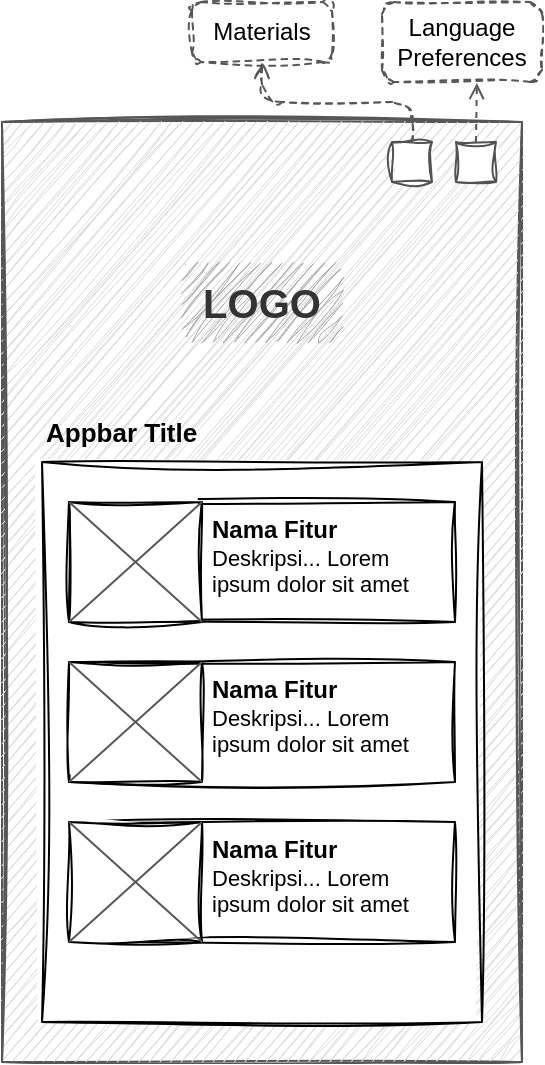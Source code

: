 <mxfile version="21.2.1" type="github">
  <diagram name="Page-1" id="MT5pICNGI8JqKuh5M4HQ">
    <mxGraphModel dx="836" dy="502" grid="1" gridSize="10" guides="1" tooltips="1" connect="1" arrows="1" fold="1" page="1" pageScale="1" pageWidth="850" pageHeight="1100" math="0" shadow="0">
      <root>
        <mxCell id="0" />
        <mxCell id="1" parent="0" />
        <mxCell id="93rI9x8tueS_s7rT0FQD-10" value="" style="group" vertex="1" connectable="0" parent="1">
          <mxGeometry x="210" y="110" width="260" height="470" as="geometry" />
        </mxCell>
        <mxCell id="93rI9x8tueS_s7rT0FQD-11" value="" style="group" vertex="1" connectable="0" parent="93rI9x8tueS_s7rT0FQD-10">
          <mxGeometry width="260" height="470" as="geometry" />
        </mxCell>
        <mxCell id="93rI9x8tueS_s7rT0FQD-2" value="" style="rounded=0;whiteSpace=wrap;html=1;sketch=1;curveFitting=1;jiggle=2;fillColor=default;strokeColor=#575757;" vertex="1" parent="93rI9x8tueS_s7rT0FQD-11">
          <mxGeometry width="260" height="470" as="geometry" />
        </mxCell>
        <mxCell id="93rI9x8tueS_s7rT0FQD-3" value="" style="rounded=0;whiteSpace=wrap;html=1;fillColor=#D9D9D9;strokeColor=#575757;sketch=1;curveFitting=1;jiggle=2;" vertex="1" parent="93rI9x8tueS_s7rT0FQD-11">
          <mxGeometry width="260" height="470" as="geometry" />
        </mxCell>
        <mxCell id="93rI9x8tueS_s7rT0FQD-7" value="LOGO" style="text;strokeColor=none;align=center;fillColor=#A8A8A8;html=1;verticalAlign=middle;whiteSpace=wrap;rounded=1;fontFamily=Helvetica;fontSize=20;fontStyle=1;spacingTop=0;spacingLeft=0;fontColor=#333333;sketch=1;curveFitting=1;jiggle=2;" vertex="1" parent="93rI9x8tueS_s7rT0FQD-11">
          <mxGeometry x="90" y="70" width="80" height="40" as="geometry" />
        </mxCell>
        <mxCell id="93rI9x8tueS_s7rT0FQD-17" value="Appbar Title" style="text;strokeColor=none;align=left;fillColor=none;html=1;verticalAlign=middle;whiteSpace=wrap;rounded=0;fontStyle=1;fontSize=13;shadow=0;" vertex="1" parent="93rI9x8tueS_s7rT0FQD-11">
          <mxGeometry x="20" y="140" width="110" height="30" as="geometry" />
        </mxCell>
        <mxCell id="93rI9x8tueS_s7rT0FQD-21" value="" style="group;sketch=1;curveFitting=1;jiggle=2;" vertex="1" connectable="0" parent="93rI9x8tueS_s7rT0FQD-11">
          <mxGeometry x="195" y="10" width="52" height="20" as="geometry" />
        </mxCell>
        <mxCell id="93rI9x8tueS_s7rT0FQD-18" value="" style="whiteSpace=wrap;html=1;aspect=fixed;sketch=1;curveFitting=1;jiggle=2;strokeColor=#525252;" vertex="1" parent="93rI9x8tueS_s7rT0FQD-21">
          <mxGeometry x="32" width="20" height="20" as="geometry" />
        </mxCell>
        <mxCell id="93rI9x8tueS_s7rT0FQD-20" value="" style="whiteSpace=wrap;html=1;aspect=fixed;sketch=1;curveFitting=1;jiggle=2;strokeColor=#525252;" vertex="1" parent="93rI9x8tueS_s7rT0FQD-21">
          <mxGeometry width="20" height="20" as="geometry" />
        </mxCell>
        <mxCell id="93rI9x8tueS_s7rT0FQD-27" value="" style="rounded=0;whiteSpace=wrap;html=1;sketch=1;curveFitting=1;jiggle=2;" vertex="1" parent="93rI9x8tueS_s7rT0FQD-11">
          <mxGeometry x="20" y="170" width="220" height="280" as="geometry" />
        </mxCell>
        <mxCell id="93rI9x8tueS_s7rT0FQD-51" value="" style="group" vertex="1" connectable="0" parent="93rI9x8tueS_s7rT0FQD-11">
          <mxGeometry x="33.5" y="190" width="193" height="60" as="geometry" />
        </mxCell>
        <mxCell id="93rI9x8tueS_s7rT0FQD-30" value="" style="rounded=0;whiteSpace=wrap;html=1;sketch=1;curveFitting=1;jiggle=2;" vertex="1" parent="93rI9x8tueS_s7rT0FQD-51">
          <mxGeometry width="193" height="60" as="geometry" />
        </mxCell>
        <mxCell id="93rI9x8tueS_s7rT0FQD-31" value="" style="rounded=0;whiteSpace=wrap;html=1;sketch=1;curveFitting=1;jiggle=2;" vertex="1" parent="93rI9x8tueS_s7rT0FQD-51">
          <mxGeometry width="66.5" height="60" as="geometry" />
        </mxCell>
        <mxCell id="93rI9x8tueS_s7rT0FQD-32" value="" style="edgeStyle=none;orthogonalLoop=1;jettySize=auto;html=1;rounded=0;endArrow=none;endFill=0;strokeColor=#575757;exitX=0;exitY=0;exitDx=0;exitDy=0;entryX=1;entryY=1;entryDx=0;entryDy=0;" edge="1" parent="93rI9x8tueS_s7rT0FQD-51" source="93rI9x8tueS_s7rT0FQD-31" target="93rI9x8tueS_s7rT0FQD-31">
          <mxGeometry width="80" relative="1" as="geometry">
            <mxPoint x="86.5" y="40" as="sourcePoint" />
            <mxPoint x="166.5" y="40" as="targetPoint" />
            <Array as="points" />
          </mxGeometry>
        </mxCell>
        <mxCell id="93rI9x8tueS_s7rT0FQD-33" value="" style="edgeStyle=none;orthogonalLoop=1;jettySize=auto;html=1;rounded=0;endArrow=none;endFill=0;strokeColor=#575757;exitX=0;exitY=1;exitDx=0;exitDy=0;entryX=1;entryY=0;entryDx=0;entryDy=0;" edge="1" parent="93rI9x8tueS_s7rT0FQD-51" source="93rI9x8tueS_s7rT0FQD-31" target="93rI9x8tueS_s7rT0FQD-31">
          <mxGeometry width="80" relative="1" as="geometry">
            <mxPoint x="10.5" y="10" as="sourcePoint" />
            <mxPoint x="76.5" y="70" as="targetPoint" />
            <Array as="points" />
          </mxGeometry>
        </mxCell>
        <mxCell id="93rI9x8tueS_s7rT0FQD-34" value="Nama Fitur" style="text;strokeColor=none;align=left;fillColor=none;html=1;verticalAlign=middle;whiteSpace=wrap;rounded=0;fontStyle=1;fontSize=12;shadow=0;" vertex="1" parent="93rI9x8tueS_s7rT0FQD-51">
          <mxGeometry x="69.5" y="4" width="67" height="20" as="geometry" />
        </mxCell>
        <mxCell id="93rI9x8tueS_s7rT0FQD-49" value="Deskripsi... Lorem ipsum dolor sit amet" style="text;strokeColor=none;align=left;fillColor=none;html=1;verticalAlign=bottom;whiteSpace=wrap;rounded=0;fontStyle=0;fontSize=11;shadow=0;" vertex="1" parent="93rI9x8tueS_s7rT0FQD-51">
          <mxGeometry x="69.5" y="19" width="117" height="31" as="geometry" />
        </mxCell>
        <mxCell id="93rI9x8tueS_s7rT0FQD-52" value="" style="group" vertex="1" connectable="0" parent="93rI9x8tueS_s7rT0FQD-11">
          <mxGeometry x="33.5" y="270" width="193" height="60" as="geometry" />
        </mxCell>
        <mxCell id="93rI9x8tueS_s7rT0FQD-53" value="" style="rounded=0;whiteSpace=wrap;html=1;sketch=1;curveFitting=1;jiggle=2;" vertex="1" parent="93rI9x8tueS_s7rT0FQD-52">
          <mxGeometry width="193" height="60" as="geometry" />
        </mxCell>
        <mxCell id="93rI9x8tueS_s7rT0FQD-54" value="" style="rounded=0;whiteSpace=wrap;html=1;sketch=1;curveFitting=1;jiggle=2;" vertex="1" parent="93rI9x8tueS_s7rT0FQD-52">
          <mxGeometry width="66.5" height="60" as="geometry" />
        </mxCell>
        <mxCell id="93rI9x8tueS_s7rT0FQD-55" value="" style="edgeStyle=none;orthogonalLoop=1;jettySize=auto;html=1;rounded=0;endArrow=none;endFill=0;strokeColor=#575757;exitX=0;exitY=0;exitDx=0;exitDy=0;entryX=1;entryY=1;entryDx=0;entryDy=0;" edge="1" parent="93rI9x8tueS_s7rT0FQD-52" source="93rI9x8tueS_s7rT0FQD-54" target="93rI9x8tueS_s7rT0FQD-54">
          <mxGeometry width="80" relative="1" as="geometry">
            <mxPoint x="86.5" y="40" as="sourcePoint" />
            <mxPoint x="166.5" y="40" as="targetPoint" />
            <Array as="points" />
          </mxGeometry>
        </mxCell>
        <mxCell id="93rI9x8tueS_s7rT0FQD-56" value="" style="edgeStyle=none;orthogonalLoop=1;jettySize=auto;html=1;rounded=0;endArrow=none;endFill=0;strokeColor=#575757;exitX=0;exitY=1;exitDx=0;exitDy=0;entryX=1;entryY=0;entryDx=0;entryDy=0;" edge="1" parent="93rI9x8tueS_s7rT0FQD-52" source="93rI9x8tueS_s7rT0FQD-54" target="93rI9x8tueS_s7rT0FQD-54">
          <mxGeometry width="80" relative="1" as="geometry">
            <mxPoint x="10.5" y="10" as="sourcePoint" />
            <mxPoint x="76.5" y="70" as="targetPoint" />
            <Array as="points" />
          </mxGeometry>
        </mxCell>
        <mxCell id="93rI9x8tueS_s7rT0FQD-57" value="Nama Fitur" style="text;strokeColor=none;align=left;fillColor=none;html=1;verticalAlign=middle;whiteSpace=wrap;rounded=0;fontStyle=1;fontSize=12;shadow=0;" vertex="1" parent="93rI9x8tueS_s7rT0FQD-52">
          <mxGeometry x="69.5" y="4" width="67" height="20" as="geometry" />
        </mxCell>
        <mxCell id="93rI9x8tueS_s7rT0FQD-58" value="Deskripsi... Lorem ipsum dolor sit amet" style="text;strokeColor=none;align=left;fillColor=none;html=1;verticalAlign=bottom;whiteSpace=wrap;rounded=0;fontStyle=0;fontSize=11;shadow=0;" vertex="1" parent="93rI9x8tueS_s7rT0FQD-52">
          <mxGeometry x="69.5" y="19" width="117" height="31" as="geometry" />
        </mxCell>
        <mxCell id="93rI9x8tueS_s7rT0FQD-59" value="" style="group" vertex="1" connectable="0" parent="93rI9x8tueS_s7rT0FQD-11">
          <mxGeometry x="33.5" y="350" width="193" height="60" as="geometry" />
        </mxCell>
        <mxCell id="93rI9x8tueS_s7rT0FQD-60" value="" style="rounded=0;whiteSpace=wrap;html=1;sketch=1;curveFitting=1;jiggle=2;" vertex="1" parent="93rI9x8tueS_s7rT0FQD-59">
          <mxGeometry width="193" height="60" as="geometry" />
        </mxCell>
        <mxCell id="93rI9x8tueS_s7rT0FQD-61" value="" style="rounded=0;whiteSpace=wrap;html=1;sketch=1;curveFitting=1;jiggle=2;" vertex="1" parent="93rI9x8tueS_s7rT0FQD-59">
          <mxGeometry width="66.5" height="60" as="geometry" />
        </mxCell>
        <mxCell id="93rI9x8tueS_s7rT0FQD-62" value="" style="edgeStyle=none;orthogonalLoop=1;jettySize=auto;html=1;rounded=0;endArrow=none;endFill=0;strokeColor=#575757;exitX=0;exitY=0;exitDx=0;exitDy=0;entryX=1;entryY=1;entryDx=0;entryDy=0;" edge="1" parent="93rI9x8tueS_s7rT0FQD-59" source="93rI9x8tueS_s7rT0FQD-61" target="93rI9x8tueS_s7rT0FQD-61">
          <mxGeometry width="80" relative="1" as="geometry">
            <mxPoint x="86.5" y="40" as="sourcePoint" />
            <mxPoint x="166.5" y="40" as="targetPoint" />
            <Array as="points" />
          </mxGeometry>
        </mxCell>
        <mxCell id="93rI9x8tueS_s7rT0FQD-63" value="" style="edgeStyle=none;orthogonalLoop=1;jettySize=auto;html=1;rounded=0;endArrow=none;endFill=0;strokeColor=#575757;exitX=0;exitY=1;exitDx=0;exitDy=0;entryX=1;entryY=0;entryDx=0;entryDy=0;" edge="1" parent="93rI9x8tueS_s7rT0FQD-59" source="93rI9x8tueS_s7rT0FQD-61" target="93rI9x8tueS_s7rT0FQD-61">
          <mxGeometry width="80" relative="1" as="geometry">
            <mxPoint x="10.5" y="10" as="sourcePoint" />
            <mxPoint x="76.5" y="70" as="targetPoint" />
            <Array as="points" />
          </mxGeometry>
        </mxCell>
        <mxCell id="93rI9x8tueS_s7rT0FQD-64" value="Nama Fitur" style="text;strokeColor=none;align=left;fillColor=none;html=1;verticalAlign=middle;whiteSpace=wrap;rounded=0;fontStyle=1;fontSize=12;shadow=0;" vertex="1" parent="93rI9x8tueS_s7rT0FQD-59">
          <mxGeometry x="69.5" y="4" width="67" height="20" as="geometry" />
        </mxCell>
        <mxCell id="93rI9x8tueS_s7rT0FQD-65" value="Deskripsi... Lorem ipsum dolor sit amet" style="text;strokeColor=none;align=left;fillColor=none;html=1;verticalAlign=bottom;whiteSpace=wrap;rounded=0;fontStyle=0;fontSize=11;shadow=0;" vertex="1" parent="93rI9x8tueS_s7rT0FQD-59">
          <mxGeometry x="69.5" y="19" width="117" height="31" as="geometry" />
        </mxCell>
        <mxCell id="93rI9x8tueS_s7rT0FQD-24" value="Language Preferences" style="text;strokeColor=#575757;align=center;fillColor=default;html=1;verticalAlign=middle;whiteSpace=wrap;rounded=1;dashed=1;sketch=1;curveFitting=1;jiggle=2;" vertex="1" parent="1">
          <mxGeometry x="400" y="50" width="80" height="40" as="geometry" />
        </mxCell>
        <mxCell id="93rI9x8tueS_s7rT0FQD-22" style="rounded=0;orthogonalLoop=1;jettySize=auto;html=1;exitX=0.5;exitY=0;exitDx=0;exitDy=0;strokeColor=#575757;endArrow=open;endFill=0;dashed=1;entryX=0.593;entryY=1.012;entryDx=0;entryDy=0;entryPerimeter=0;" edge="1" parent="1" source="93rI9x8tueS_s7rT0FQD-18" target="93rI9x8tueS_s7rT0FQD-24">
          <mxGeometry relative="1" as="geometry">
            <mxPoint x="447" y="90" as="targetPoint" />
          </mxGeometry>
        </mxCell>
        <mxCell id="93rI9x8tueS_s7rT0FQD-26" value="Materials" style="text;strokeColor=#575757;align=center;fillColor=default;html=1;verticalAlign=middle;whiteSpace=wrap;rounded=1;dashed=1;sketch=1;curveFitting=1;jiggle=2;" vertex="1" parent="1">
          <mxGeometry x="305" y="50" width="70" height="30" as="geometry" />
        </mxCell>
        <mxCell id="93rI9x8tueS_s7rT0FQD-23" style="rounded=1;orthogonalLoop=1;jettySize=auto;html=1;exitX=0.5;exitY=0;exitDx=0;exitDy=0;strokeColor=#575757;endArrow=open;endFill=0;dashed=1;entryX=0.5;entryY=1;entryDx=0;entryDy=0;edgeStyle=orthogonalEdgeStyle;sketch=1;curveFitting=1;jiggle=2;" edge="1" parent="1" source="93rI9x8tueS_s7rT0FQD-20" target="93rI9x8tueS_s7rT0FQD-26">
          <mxGeometry relative="1" as="geometry">
            <mxPoint x="414.889" y="90" as="targetPoint" />
          </mxGeometry>
        </mxCell>
      </root>
    </mxGraphModel>
  </diagram>
</mxfile>

